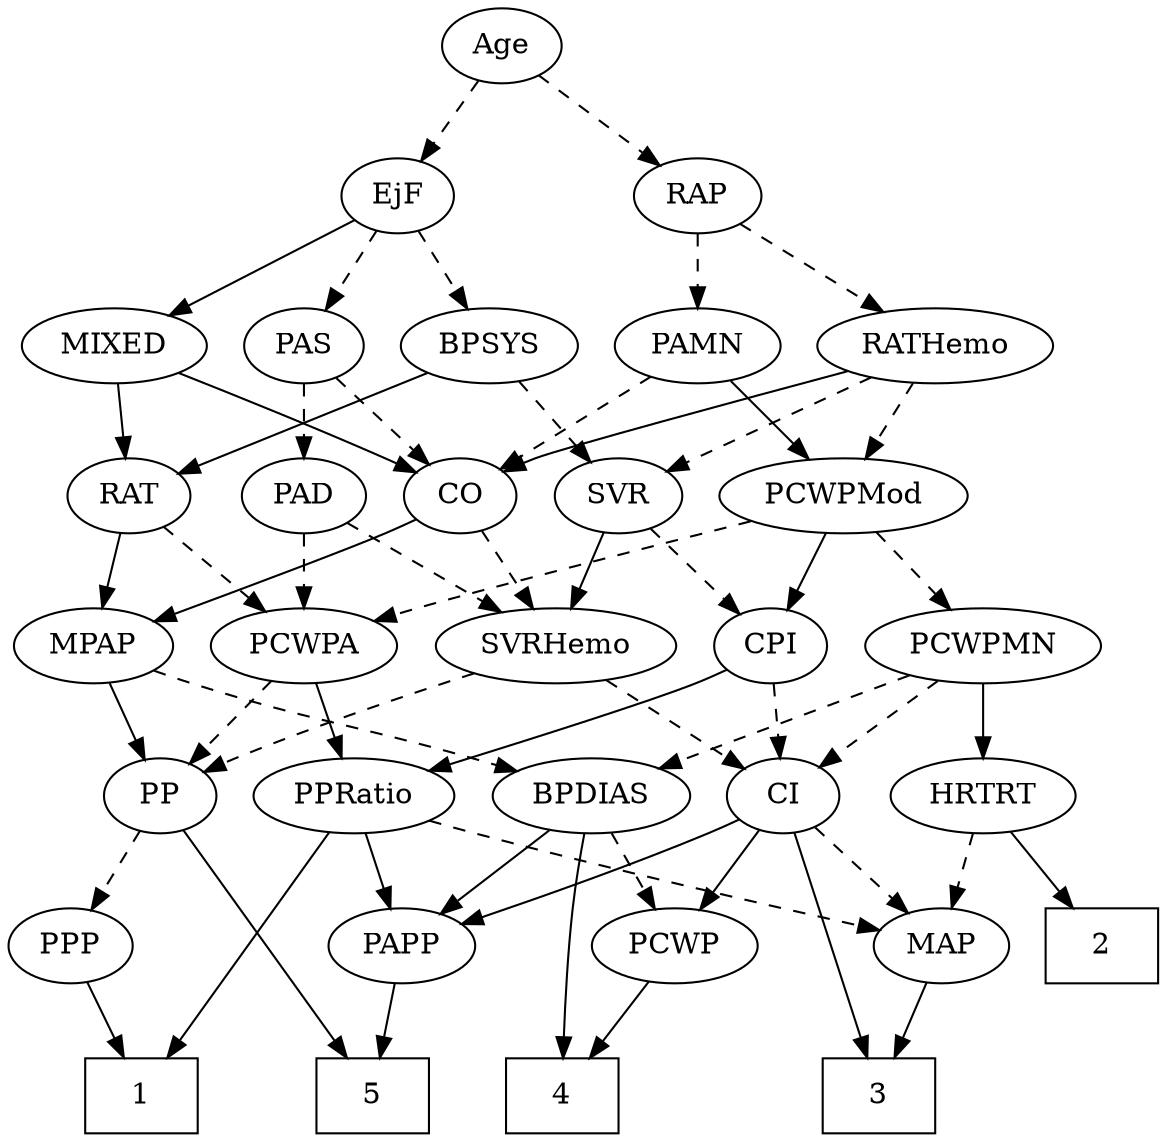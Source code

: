 strict digraph {
	graph [bb="0,0,528.1,540"];
	node [label="\N"];
	1	[height=0.5,
		pos="59.097,18",
		shape=box,
		width=0.75];
	2	[height=0.5,
		pos="501.1,90",
		shape=box,
		width=0.75];
	3	[height=0.5,
		pos="416.1,18",
		shape=box,
		width=0.75];
	4	[height=0.5,
		pos="254.1,18",
		shape=box,
		width=0.75];
	5	[height=0.5,
		pos="165.1,18",
		shape=box,
		width=0.75];
	Age	[height=0.5,
		pos="218.1,522",
		width=0.75];
	EjF	[height=0.5,
		pos="172.1,450",
		width=0.75];
	Age -> EjF	[pos="e,182.49,466.82 207.66,505.12 201.9,496.34 194.61,485.26 188.14,475.42",
		style=dashed];
	RAP	[height=0.5,
		pos="305.1,450",
		width=0.77632];
	Age -> RAP	[pos="e,288.37,464.46 234.87,507.5 247.75,497.14 265.73,482.67 280.27,470.97",
		style=dashed];
	MIXED	[height=0.5,
		pos="45.097,378",
		width=1.1193];
	EjF -> MIXED	[pos="e,69.471,392.43 151.97,437.91 132.21,427.02 101.72,410.21 78.357,397.33",
		style=solid];
	BPSYS	[height=0.5,
		pos="213.1,378",
		width=1.0471];
	EjF -> BPSYS	[pos="e,203.35,395.63 181.61,432.76 186.55,424.32 192.71,413.8 198.27,404.31",
		style=dashed];
	PAS	[height=0.5,
		pos="130.1,378",
		width=0.75];
	EjF -> PAS	[pos="e,139.88,395.31 162.57,433.12 157.43,424.56 150.98,413.8 145.18,404.13",
		style=dashed];
	PAMN	[height=0.5,
		pos="305.1,378",
		width=1.011];
	RAP -> PAMN	[pos="e,305.1,396.1 305.1,431.7 305.1,423.98 305.1,414.71 305.1,406.11",
		style=dashed];
	RATHemo	[height=0.5,
		pos="409.1,378",
		width=1.3721];
	RAP -> RATHemo	[pos="e,386.68,394.09 323.69,436.49 338.85,426.28 360.59,411.65 378.34,399.7",
		style=dashed];
	CO	[height=0.5,
		pos="204.1,306",
		width=0.75];
	MIXED -> CO	[pos="e,182.83,317.19 73.553,365.07 98.561,354.5 135.88,338.54 168.1,324 169.89,323.19 171.73,322.35 173.59,321.49",
		style=solid];
	RAT	[height=0.5,
		pos="50.097,306",
		width=0.75827];
	MIXED -> RAT	[pos="e,48.875,324.1 46.333,359.7 46.884,351.98 47.546,342.71 48.16,334.11",
		style=solid];
	MPAP	[height=0.5,
		pos="35.097,234",
		width=0.97491];
	BPDIAS	[height=0.5,
		pos="253.1,162",
		width=1.1735];
	MPAP -> BPDIAS	[pos="e,221.05,173.88 61.959,222.21 67.589,220.06 73.513,217.89 79.097,216 133.04,197.72 147.74,197.01 202.1,180 205.17,179.04 208.34,\
178.03 211.53,177",
		style=dashed];
	PP	[height=0.5,
		pos="68.097,162",
		width=0.75];
	MPAP -> PP	[pos="e,60.332,179.47 42.917,216.41 46.822,208.13 51.632,197.92 55.999,188.66",
		style=solid];
	BPSYS -> RAT	[pos="e,72.48,316.61 185.81,365.28 157.11,352.96 111.98,333.58 81.738,320.59",
		style=solid];
	SVR	[height=0.5,
		pos="277.1,306",
		width=0.77632];
	BPSYS -> SVR	[pos="e,263.51,321.86 227.62,361.12 236.2,351.73 247.2,339.7 256.65,329.36",
		style=dashed];
	PAD	[height=0.5,
		pos="130.1,306",
		width=0.79437];
	PCWPA	[height=0.5,
		pos="130.1,234",
		width=1.1555];
	PAD -> PCWPA	[pos="e,130.1,252.1 130.1,287.7 130.1,279.98 130.1,270.71 130.1,262.11",
		style=dashed];
	SVRHemo	[height=0.5,
		pos="240.1,234",
		width=1.3902];
	PAD -> SVRHemo	[pos="e,216.28,250.16 149.51,292.65 165.59,282.41 188.78,267.66 207.67,255.63",
		style=dashed];
	CO -> MPAP	[pos="e,62.327,245.62 182.88,294.71 178.04,292.44 172.91,290.09 168.1,288 150.26,280.24 104.5,262.15 71.641,249.27",
		style=solid];
	CO -> SVRHemo	[pos="e,231.29,252.12 212.45,288.76 216.64,280.61 221.82,270.53 226.57,261.31",
		style=dashed];
	PAS -> PAD	[pos="e,130.1,324.1 130.1,359.7 130.1,351.98 130.1,342.71 130.1,334.11",
		style=dashed];
	PAS -> CO	[pos="e,189.14,321.14 145.07,362.83 155.6,352.87 169.88,339.37 181.75,328.14",
		style=dashed];
	PAMN -> CO	[pos="e,222.14,319.5 284.66,362.83 269.05,352.02 247.42,337.02 230.5,325.3",
		style=dashed];
	PCWPMod	[height=0.5,
		pos="375.1,306",
		width=1.4443];
	PAMN -> PCWPMod	[pos="e,358.63,323.47 320.63,361.46 329.71,352.39 341.34,340.75 351.53,330.57",
		style=solid];
	RATHemo -> CO	[pos="e,225.21,317.56 371.82,365.96 329.81,353.41 264.23,333.43 240.1,324 238.26,323.28 236.39,322.51 234.51,321.72",
		style=solid];
	RATHemo -> SVR	[pos="e,298.13,318.15 382.38,362.83 360.54,351.25 329.65,334.87 306.98,322.85",
		style=dashed];
	RATHemo -> PCWPMod	[pos="e,383.25,323.79 400.87,360.05 396.9,351.89 392.05,341.91 387.64,332.82",
		style=dashed];
	CPI	[height=0.5,
		pos="335.1,234",
		width=0.75];
	PPRatio	[height=0.5,
		pos="153.1,162",
		width=1.1013];
	CPI -> PPRatio	[pos="e,183.66,173.72 313.92,222.6 309.09,220.34 303.95,218.02 299.1,216 279.64,207.9 229.52,189.93 193.43,177.17",
		style=solid];
	CI	[height=0.5,
		pos="340.1,162",
		width=0.75];
	CPI -> CI	[pos="e,338.88,180.1 336.33,215.7 336.88,207.98 337.55,198.71 338.16,190.11",
		style=dashed];
	RAT -> MPAP	[pos="e,38.799,252.28 46.466,288.05 44.796,280.26 42.773,270.82 40.9,262.08",
		style=solid];
	RAT -> PCWPA	[pos="e,112.37,250.51 65.902,291.17 76.989,281.47 92.048,268.29 104.79,257.14",
		style=dashed];
	SVR -> CPI	[pos="e,322.54,250.16 289.68,289.81 297.36,280.55 307.32,268.52 315.96,258.09",
		style=dashed];
	SVR -> SVRHemo	[pos="e,249.15,252.12 268.52,288.76 264.16,280.53 258.76,270.32 253.85,261.02",
		style=solid];
	PCWPMod -> CPI	[pos="e,344.42,251.31 365.41,288.05 360.63,279.68 354.76,269.4 349.46,260.13",
		style=solid];
	PCWPMod -> PCWPA	[pos="e,161.57,245.8 336.06,294.07 328.76,292.05 321.2,289.95 314.1,288 255.05,271.78 239.72,269.69 181.1,252 177.92,251.04 174.65,250.02 \
171.37,248.98",
		style=dashed];
	PCWPMN	[height=0.5,
		pos="430.1,234",
		width=1.3902];
	PCWPMod -> PCWPMN	[pos="e,417.16,251.47 388.13,288.41 394.91,279.78 403.33,269.06 410.85,259.5",
		style=dashed];
	PCWPA -> PP	[pos="e,81.55,178.19 115.72,216.76 107.59,207.59 97.294,195.96 88.358,185.88",
		style=dashed];
	PCWPA -> PPRatio	[pos="e,147.42,180.28 135.66,216.05 138.25,208.18 141.39,198.62 144.29,189.79",
		style=solid];
	PCWPMN -> BPDIAS	[pos="e,283,174.83 397.63,220.16 367.97,208.43 324.03,191.05 292.39,178.54",
		style=dashed];
	PCWPMN -> CI	[pos="e,356.99,176.14 410.12,217.46 396.79,207.09 379.16,193.38 364.92,182.31",
		style=dashed];
	HRTRT	[height=0.5,
		pos="430.1,162",
		width=1.1013];
	PCWPMN -> HRTRT	[pos="e,430.1,180.1 430.1,215.7 430.1,207.98 430.1,198.71 430.1,190.11",
		style=solid];
	SVRHemo -> PP	[pos="e,89.306,173.31 206.3,220.58 178.62,210.22 138.55,194.83 104.1,180 102.29,179.22 100.43,178.41 98.571,177.57",
		style=dashed];
	SVRHemo -> CI	[pos="e,321.97,175.69 262.29,217.46 277.44,206.86 297.58,192.76 313.57,181.57",
		style=dashed];
	BPDIAS -> 4	[pos="e,253.98,36.189 253.22,143.87 253.39,119.67 253.7,75.211 253.9,46.393",
		style=solid];
	PCWP	[height=0.5,
		pos="303.1,90",
		width=0.97491];
	BPDIAS -> PCWP	[pos="e,291.33,107.47 264.95,144.41 271.05,135.87 278.61,125.28 285.39,115.79",
		style=dashed];
	PAPP	[height=0.5,
		pos="180.1,90",
		width=0.88464];
	BPDIAS -> PAPP	[pos="e,195.6,105.86 236.53,145.12 226.65,135.64 213.95,123.46 203.1,113.06",
		style=solid];
	MAP	[height=0.5,
		pos="387.1,90",
		width=0.84854];
	MAP -> 3	[pos="e,408.87,36.447 393.97,72.411 397.27,64.454 401.3,54.722 405.01,45.756",
		style=solid];
	PP -> 5	[pos="e,153.39,36.133 78.848,145.26 95.477,120.92 127.6,73.891 147.6,44.607",
		style=solid];
	PPP	[height=0.5,
		pos="27.097,90",
		width=0.75];
	PP -> PPP	[pos="e,36.555,107.15 58.588,144.76 53.568,136.19 47.301,125.49 41.681,115.9",
		style=dashed];
	PPP -> 1	[pos="e,51.121,36.447 34.68,72.411 38.318,64.454 42.767,54.722 46.866,45.756",
		style=solid];
	PPRatio -> 1	[pos="e,70.58,36.346 142.13,144.43 125.89,119.9 95.309,73.703 76.135,44.739",
		style=solid];
	PPRatio -> MAP	[pos="e,363.65,101.7 183.02,150.14 189.29,148 195.88,145.85 202.1,144 265.75,125.1 284.12,129.05 347.1,108 349.48,107.2 351.91,106.33 \
354.35,105.41",
		style=dashed];
	PPRatio -> PAPP	[pos="e,173.62,107.79 159.63,144.05 162.72,136.06 166.47,126.33 169.91,117.4",
		style=solid];
	PCWP -> 4	[pos="e,266.08,36.124 291.73,72.765 285.84,64.354 278.52,53.89 271.9,44.436",
		style=solid];
	CI -> 3	[pos="e,424.05,36.252 361.71,150.91 385.04,139.51 419.86,120.88 427.1,108 437.71,89.103 433.53,64.438 427.5,45.867",
		style=solid];
	CI -> MAP	[pos="e,376.15,107.31 350.76,145.12 356.57,136.47 363.88,125.58 370.42,115.83",
		style=dashed];
	CI -> PCWP	[pos="e,311.89,107.63 331.52,144.76 327.1,136.4 321.61,126.02 316.63,116.61",
		style=solid];
	CI -> PAPP	[pos="e,204.92,101.29 318.84,150.8 314.01,148.53 308.89,146.15 304.1,144 273.94,130.44 239.31,115.71 214.32,105.23",
		style=solid];
	PAPP -> 5	[pos="e,168.8,36.275 176.47,72.055 174.8,64.261 172.77,54.822 170.9,46.079",
		style=solid];
	HRTRT -> 2	[pos="e,483.64,108.21 445.85,145.46 454.77,136.67 466.13,125.47 476.23,115.52",
		style=solid];
	HRTRT -> MAP	[pos="e,397.21,107.47 419.91,144.41 414.71,135.95 408.29,125.49 402.5,116.08",
		style=dashed];
}
